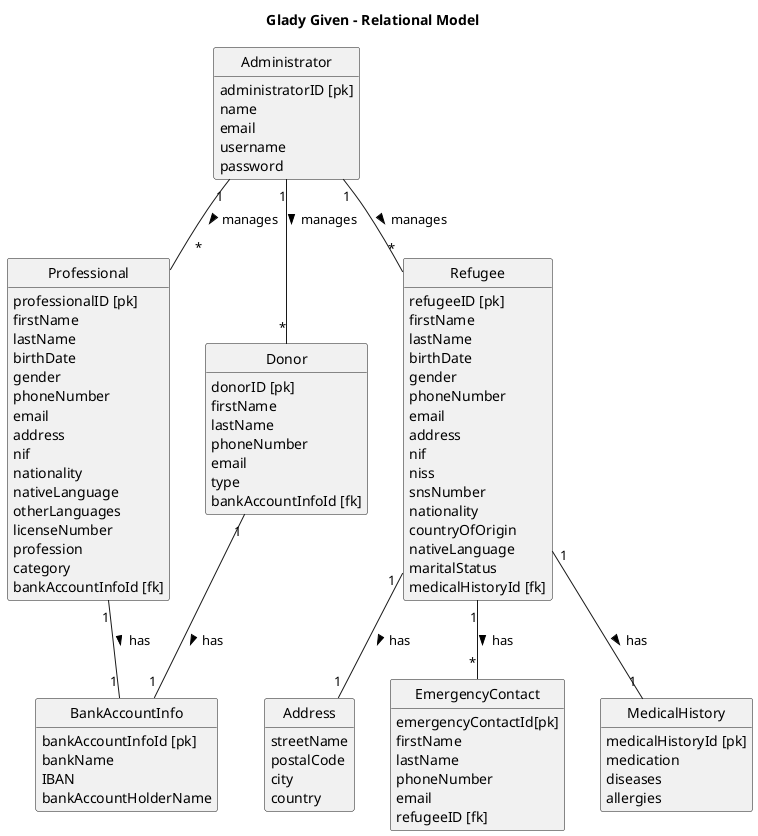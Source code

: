 @startuml
skinparam monochrome true
skinparam packageStyle rectangle
skinparam shadowing false

'left to right direction

skinparam classAttributeIconSize 0

hide circle
hide methods

title Glady Given - Relational Model

class Administrator {
    administratorID [pk]
    name
    email
    username
    password
}

class Address {
    streetName
    postalCode
    city
    country
}

class Professional {
    professionalID [pk]
    firstName
    lastName
    birthDate
    gender
    phoneNumber
    email
    address
    nif
    nationality
    nativeLanguage
    otherLanguages
    licenseNumber
    profession
    category
    bankAccountInfoId [fk]
}

class BankAccountInfo {
    bankAccountInfoId [pk]
    bankName
    IBAN
    bankAccountHolderName
}

class Donor {
    donorID [pk]
    firstName
    lastName
    phoneNumber
    email
    type
    bankAccountInfoId [fk]
}

class Refugee {
    refugeeID [pk]
    firstName
    lastName
    birthDate
    gender
    phoneNumber
    email
    address
    nif
    niss
    snsNumber
    nationality
    countryOfOrigin
    nativeLanguage
    maritalStatus
    medicalHistoryId [fk]
}

class EmergencyContact {
     emergencyContactId[pk]
     firstName
     lastName
     phoneNumber
     email
     refugeeID [fk]
}

class MedicalHistory {
    medicalHistoryId [pk]
    medication
    diseases
    allergies
}

Refugee  "1" --down "     *" EmergencyContact : has >
Refugee  "1" --down "     1" Address : has >
Refugee  "1" --down "     1" MedicalHistory: has >
Professional  "1" --down "     1" BankAccountInfo: has >
Donor  "1" --down "     1" BankAccountInfo: has >
Administrator "1" --down "     *" Professional : manages >
Administrator "1" --down "    *" Donor : manages >
Administrator "1" --down "     *" Refugee : manages >

@enduml